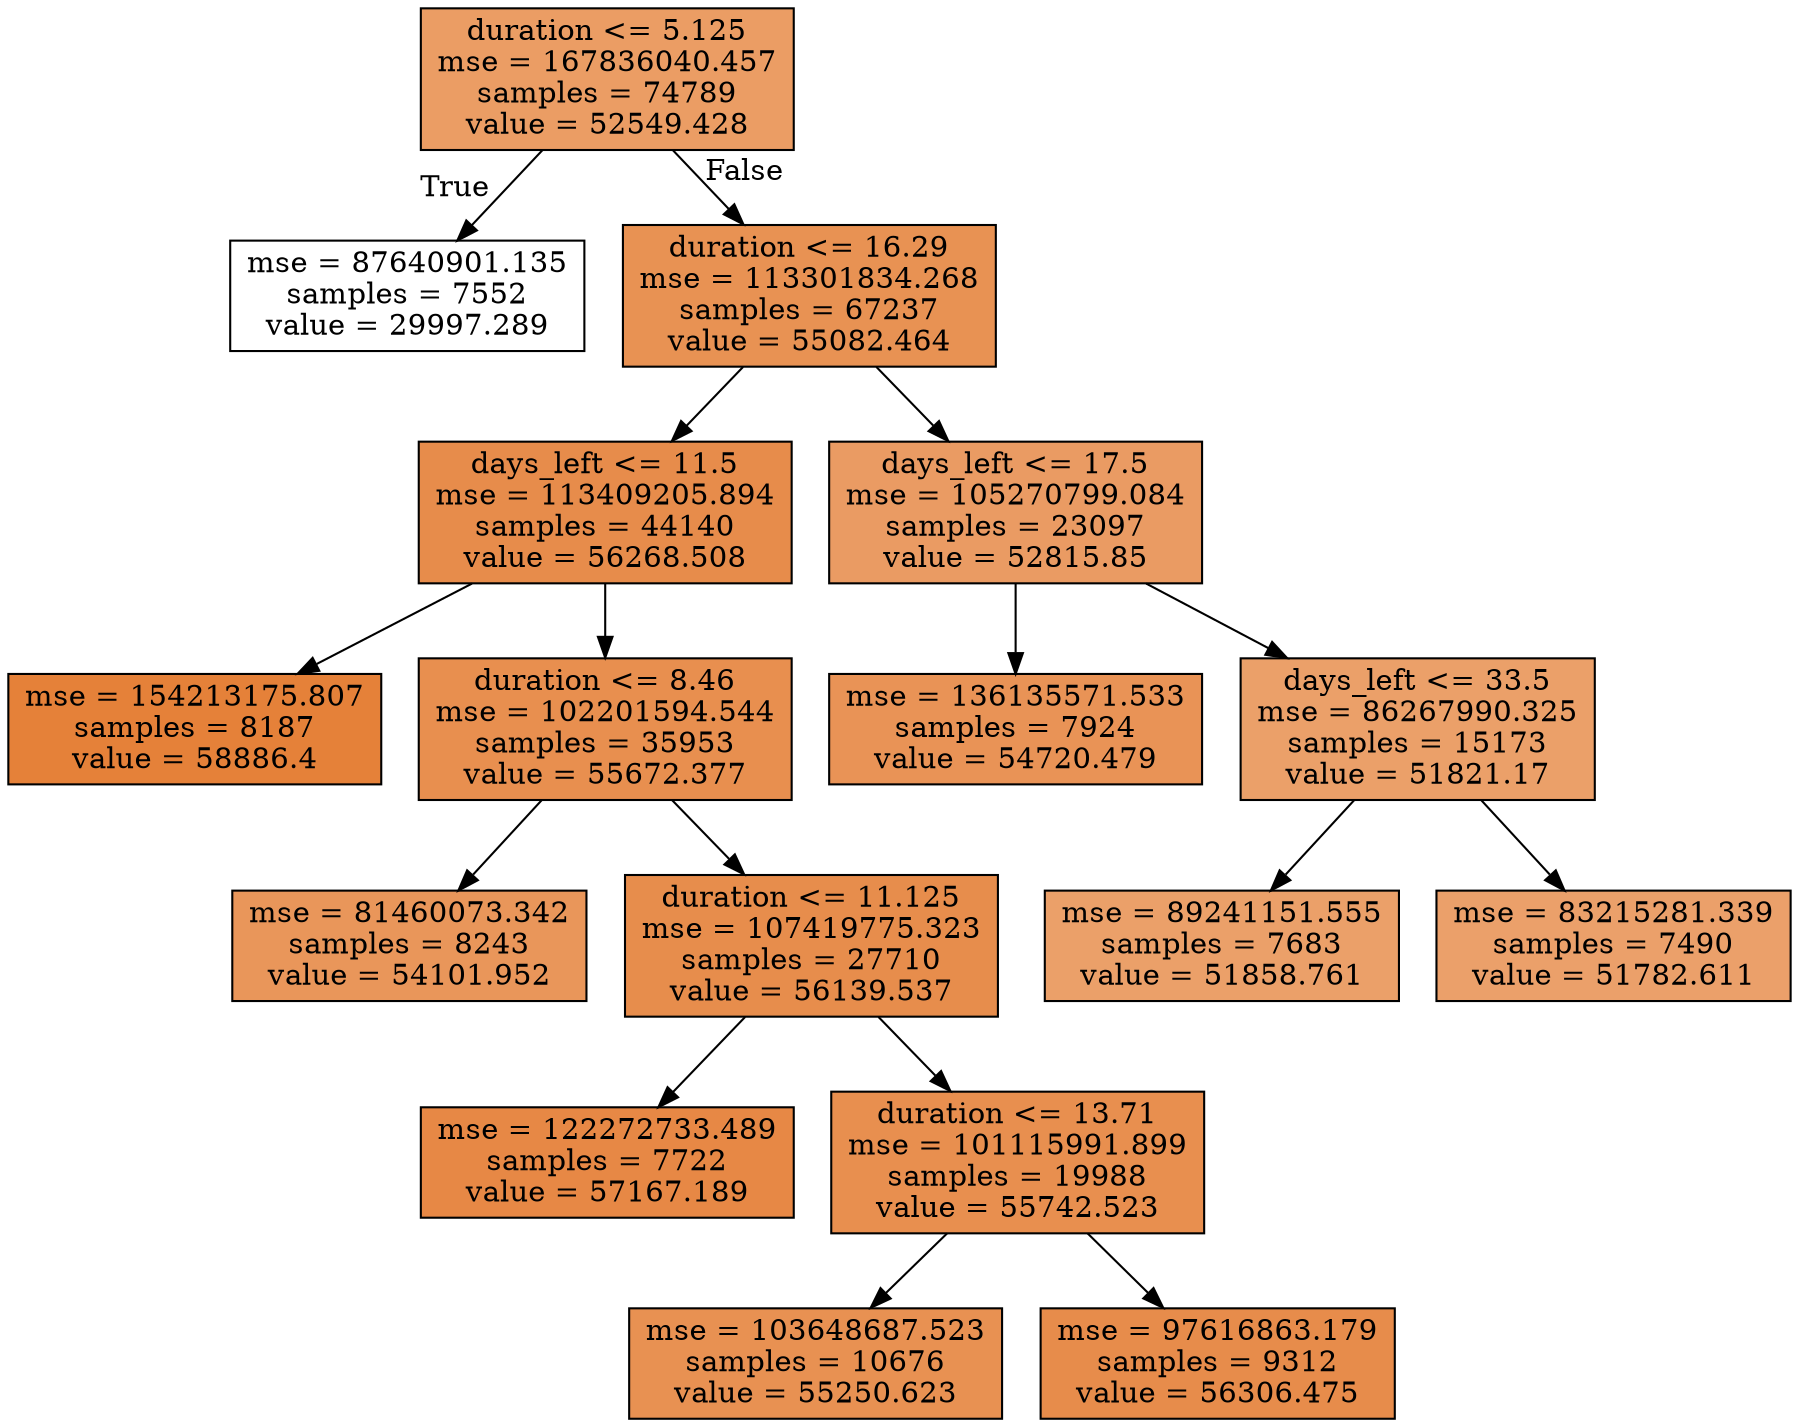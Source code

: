 digraph Tree {
node [shape=box, style="filled", color="black"] ;
0 [label="duration <= 5.125\nmse = 167836040.457\nsamples = 74789\nvalue = 52549.428", fillcolor="#eb9d64"] ;
1 [label="mse = 87640901.135\nsamples = 7552\nvalue = 29997.289", fillcolor="#ffffff"] ;
0 -> 1 [labeldistance=2.5, labelangle=45, headlabel="True"] ;
2 [label="duration <= 16.29\nmse = 113301834.268\nsamples = 67237\nvalue = 55082.464", fillcolor="#e89253"] ;
0 -> 2 [labeldistance=2.5, labelangle=-45, headlabel="False"] ;
3 [label="days_left <= 11.5\nmse = 113409205.894\nsamples = 44140\nvalue = 56268.508", fillcolor="#e78c4b"] ;
2 -> 3 ;
4 [label="mse = 154213175.807\nsamples = 8187\nvalue = 58886.4", fillcolor="#e58139"] ;
3 -> 4 ;
5 [label="duration <= 8.46\nmse = 102201594.544\nsamples = 35953\nvalue = 55672.377", fillcolor="#e88f4f"] ;
3 -> 5 ;
6 [label="mse = 81460073.342\nsamples = 8243\nvalue = 54101.952", fillcolor="#e9965a"] ;
5 -> 6 ;
7 [label="duration <= 11.125\nmse = 107419775.323\nsamples = 27710\nvalue = 56139.537", fillcolor="#e78d4c"] ;
5 -> 7 ;
8 [label="mse = 122272733.489\nsamples = 7722\nvalue = 57167.189", fillcolor="#e78845"] ;
7 -> 8 ;
9 [label="duration <= 13.71\nmse = 101115991.899\nsamples = 19988\nvalue = 55742.523", fillcolor="#e88f4f"] ;
7 -> 9 ;
10 [label="mse = 103648687.523\nsamples = 10676\nvalue = 55250.623", fillcolor="#e89152"] ;
9 -> 10 ;
11 [label="mse = 97616863.179\nsamples = 9312\nvalue = 56306.475", fillcolor="#e78c4b"] ;
9 -> 11 ;
12 [label="days_left <= 17.5\nmse = 105270799.084\nsamples = 23097\nvalue = 52815.85", fillcolor="#ea9b63"] ;
2 -> 12 ;
13 [label="mse = 136135571.533\nsamples = 7924\nvalue = 54720.479", fillcolor="#e99356"] ;
12 -> 13 ;
14 [label="days_left <= 33.5\nmse = 86267990.325\nsamples = 15173\nvalue = 51821.17", fillcolor="#eba069"] ;
12 -> 14 ;
15 [label="mse = 89241151.555\nsamples = 7683\nvalue = 51858.761", fillcolor="#eba069"] ;
14 -> 15 ;
16 [label="mse = 83215281.339\nsamples = 7490\nvalue = 51782.611", fillcolor="#eba06a"] ;
14 -> 16 ;
}